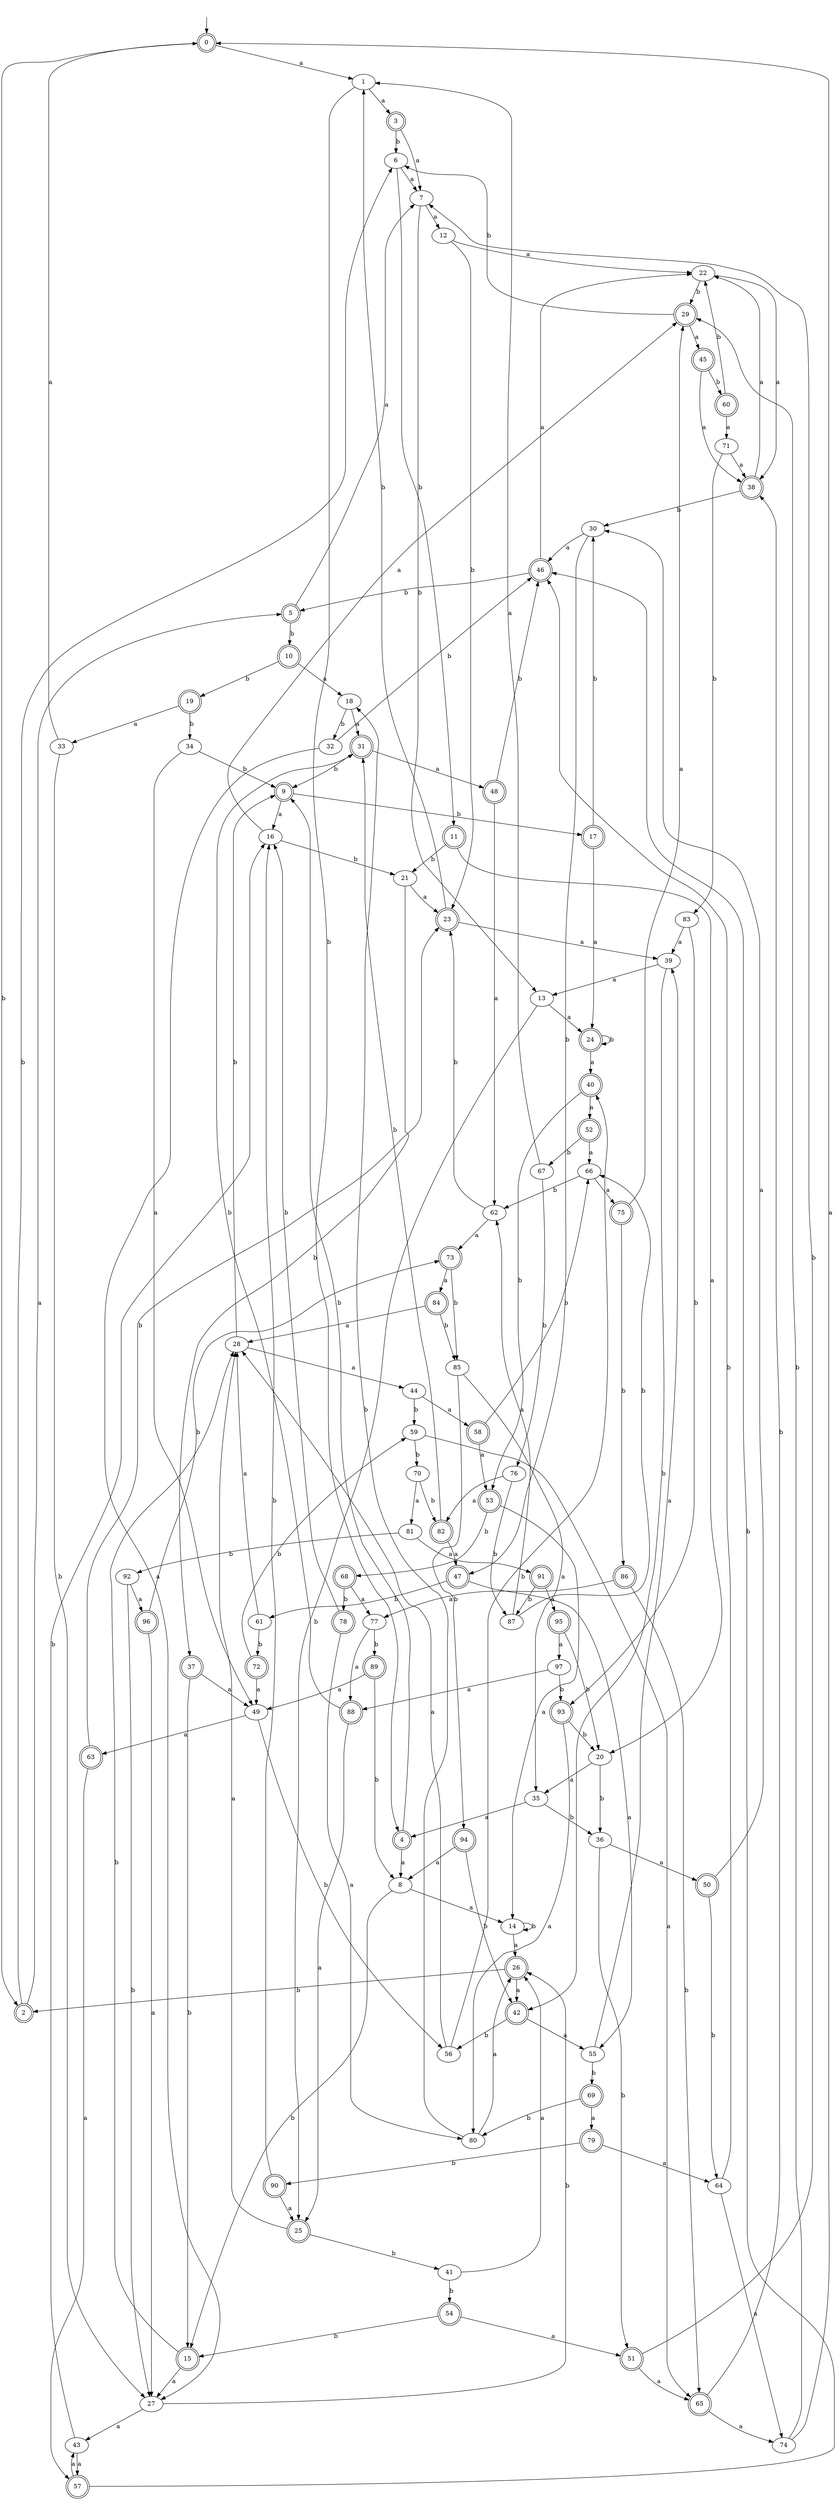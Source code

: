 digraph RandomDFA {
  __start0 [label="", shape=none];
  __start0 -> 0 [label=""];
  0 [shape=circle] [shape=doublecircle]
  0 -> 1 [label="a"]
  0 -> 2 [label="b"]
  1
  1 -> 3 [label="a"]
  1 -> 4 [label="b"]
  2 [shape=doublecircle]
  2 -> 5 [label="a"]
  2 -> 6 [label="b"]
  3 [shape=doublecircle]
  3 -> 7 [label="a"]
  3 -> 6 [label="b"]
  4 [shape=doublecircle]
  4 -> 8 [label="a"]
  4 -> 9 [label="b"]
  5 [shape=doublecircle]
  5 -> 7 [label="a"]
  5 -> 10 [label="b"]
  6
  6 -> 7 [label="a"]
  6 -> 11 [label="b"]
  7
  7 -> 12 [label="a"]
  7 -> 13 [label="b"]
  8
  8 -> 14 [label="a"]
  8 -> 15 [label="b"]
  9 [shape=doublecircle]
  9 -> 16 [label="a"]
  9 -> 17 [label="b"]
  10 [shape=doublecircle]
  10 -> 18 [label="a"]
  10 -> 19 [label="b"]
  11 [shape=doublecircle]
  11 -> 20 [label="a"]
  11 -> 21 [label="b"]
  12
  12 -> 22 [label="a"]
  12 -> 23 [label="b"]
  13
  13 -> 24 [label="a"]
  13 -> 25 [label="b"]
  14
  14 -> 26 [label="a"]
  14 -> 14 [label="b"]
  15 [shape=doublecircle]
  15 -> 27 [label="a"]
  15 -> 28 [label="b"]
  16
  16 -> 29 [label="a"]
  16 -> 21 [label="b"]
  17 [shape=doublecircle]
  17 -> 24 [label="a"]
  17 -> 30 [label="b"]
  18
  18 -> 31 [label="a"]
  18 -> 32 [label="b"]
  19 [shape=doublecircle]
  19 -> 33 [label="a"]
  19 -> 34 [label="b"]
  20
  20 -> 35 [label="a"]
  20 -> 36 [label="b"]
  21
  21 -> 23 [label="a"]
  21 -> 37 [label="b"]
  22
  22 -> 38 [label="a"]
  22 -> 29 [label="b"]
  23 [shape=doublecircle]
  23 -> 39 [label="a"]
  23 -> 1 [label="b"]
  24 [shape=doublecircle]
  24 -> 40 [label="a"]
  24 -> 24 [label="b"]
  25 [shape=doublecircle]
  25 -> 28 [label="a"]
  25 -> 41 [label="b"]
  26 [shape=doublecircle]
  26 -> 42 [label="a"]
  26 -> 2 [label="b"]
  27
  27 -> 43 [label="a"]
  27 -> 26 [label="b"]
  28
  28 -> 44 [label="a"]
  28 -> 9 [label="b"]
  29 [shape=doublecircle]
  29 -> 45 [label="a"]
  29 -> 6 [label="b"]
  30
  30 -> 46 [label="a"]
  30 -> 47 [label="b"]
  31 [shape=doublecircle]
  31 -> 48 [label="a"]
  31 -> 9 [label="b"]
  32
  32 -> 27 [label="a"]
  32 -> 46 [label="b"]
  33
  33 -> 0 [label="a"]
  33 -> 27 [label="b"]
  34
  34 -> 49 [label="a"]
  34 -> 9 [label="b"]
  35
  35 -> 4 [label="a"]
  35 -> 36 [label="b"]
  36
  36 -> 50 [label="a"]
  36 -> 51 [label="b"]
  37 [shape=doublecircle]
  37 -> 49 [label="a"]
  37 -> 15 [label="b"]
  38 [shape=doublecircle]
  38 -> 22 [label="a"]
  38 -> 30 [label="b"]
  39
  39 -> 13 [label="a"]
  39 -> 42 [label="b"]
  40 [shape=doublecircle]
  40 -> 52 [label="a"]
  40 -> 53 [label="b"]
  41
  41 -> 26 [label="a"]
  41 -> 54 [label="b"]
  42 [shape=doublecircle]
  42 -> 55 [label="a"]
  42 -> 56 [label="b"]
  43
  43 -> 57 [label="a"]
  43 -> 16 [label="b"]
  44
  44 -> 58 [label="a"]
  44 -> 59 [label="b"]
  45 [shape=doublecircle]
  45 -> 38 [label="a"]
  45 -> 60 [label="b"]
  46 [shape=doublecircle]
  46 -> 22 [label="a"]
  46 -> 5 [label="b"]
  47 [shape=doublecircle]
  47 -> 55 [label="a"]
  47 -> 61 [label="b"]
  48 [shape=doublecircle]
  48 -> 62 [label="a"]
  48 -> 46 [label="b"]
  49
  49 -> 63 [label="a"]
  49 -> 56 [label="b"]
  50 [shape=doublecircle]
  50 -> 30 [label="a"]
  50 -> 64 [label="b"]
  51 [shape=doublecircle]
  51 -> 65 [label="a"]
  51 -> 7 [label="b"]
  52 [shape=doublecircle]
  52 -> 66 [label="a"]
  52 -> 67 [label="b"]
  53 [shape=doublecircle]
  53 -> 14 [label="a"]
  53 -> 68 [label="b"]
  54 [shape=doublecircle]
  54 -> 51 [label="a"]
  54 -> 15 [label="b"]
  55
  55 -> 39 [label="a"]
  55 -> 69 [label="b"]
  56
  56 -> 28 [label="a"]
  56 -> 40 [label="b"]
  57 [shape=doublecircle]
  57 -> 43 [label="a"]
  57 -> 46 [label="b"]
  58 [shape=doublecircle]
  58 -> 53 [label="a"]
  58 -> 66 [label="b"]
  59
  59 -> 65 [label="a"]
  59 -> 70 [label="b"]
  60 [shape=doublecircle]
  60 -> 71 [label="a"]
  60 -> 22 [label="b"]
  61
  61 -> 28 [label="a"]
  61 -> 72 [label="b"]
  62
  62 -> 73 [label="a"]
  62 -> 23 [label="b"]
  63 [shape=doublecircle]
  63 -> 57 [label="a"]
  63 -> 23 [label="b"]
  64
  64 -> 74 [label="a"]
  64 -> 46 [label="b"]
  65 [shape=doublecircle]
  65 -> 74 [label="a"]
  65 -> 38 [label="b"]
  66
  66 -> 75 [label="a"]
  66 -> 62 [label="b"]
  67
  67 -> 1 [label="a"]
  67 -> 76 [label="b"]
  68 [shape=doublecircle]
  68 -> 77 [label="a"]
  68 -> 78 [label="b"]
  69 [shape=doublecircle]
  69 -> 79 [label="a"]
  69 -> 80 [label="b"]
  70
  70 -> 81 [label="a"]
  70 -> 82 [label="b"]
  71
  71 -> 38 [label="a"]
  71 -> 83 [label="b"]
  72 [shape=doublecircle]
  72 -> 49 [label="a"]
  72 -> 59 [label="b"]
  73 [shape=doublecircle]
  73 -> 84 [label="a"]
  73 -> 85 [label="b"]
  74
  74 -> 0 [label="a"]
  74 -> 29 [label="b"]
  75 [shape=doublecircle]
  75 -> 29 [label="a"]
  75 -> 86 [label="b"]
  76
  76 -> 82 [label="a"]
  76 -> 87 [label="b"]
  77
  77 -> 88 [label="a"]
  77 -> 89 [label="b"]
  78 [shape=doublecircle]
  78 -> 80 [label="a"]
  78 -> 16 [label="b"]
  79 [shape=doublecircle]
  79 -> 64 [label="a"]
  79 -> 90 [label="b"]
  80
  80 -> 26 [label="a"]
  80 -> 18 [label="b"]
  81
  81 -> 91 [label="a"]
  81 -> 92 [label="b"]
  82 [shape=doublecircle]
  82 -> 47 [label="a"]
  82 -> 31 [label="b"]
  83
  83 -> 39 [label="a"]
  83 -> 93 [label="b"]
  84 [shape=doublecircle]
  84 -> 28 [label="a"]
  84 -> 85 [label="b"]
  85
  85 -> 35 [label="a"]
  85 -> 94 [label="b"]
  86 [shape=doublecircle]
  86 -> 77 [label="a"]
  86 -> 65 [label="b"]
  87
  87 -> 62 [label="a"]
  87 -> 66 [label="b"]
  88 [shape=doublecircle]
  88 -> 25 [label="a"]
  88 -> 31 [label="b"]
  89 [shape=doublecircle]
  89 -> 49 [label="a"]
  89 -> 8 [label="b"]
  90 [shape=doublecircle]
  90 -> 25 [label="a"]
  90 -> 16 [label="b"]
  91 [shape=doublecircle]
  91 -> 95 [label="a"]
  91 -> 87 [label="b"]
  92
  92 -> 96 [label="a"]
  92 -> 27 [label="b"]
  93 [shape=doublecircle]
  93 -> 80 [label="a"]
  93 -> 20 [label="b"]
  94 [shape=doublecircle]
  94 -> 8 [label="a"]
  94 -> 42 [label="b"]
  95 [shape=doublecircle]
  95 -> 97 [label="a"]
  95 -> 20 [label="b"]
  96 [shape=doublecircle]
  96 -> 27 [label="a"]
  96 -> 73 [label="b"]
  97
  97 -> 88 [label="a"]
  97 -> 93 [label="b"]
}
